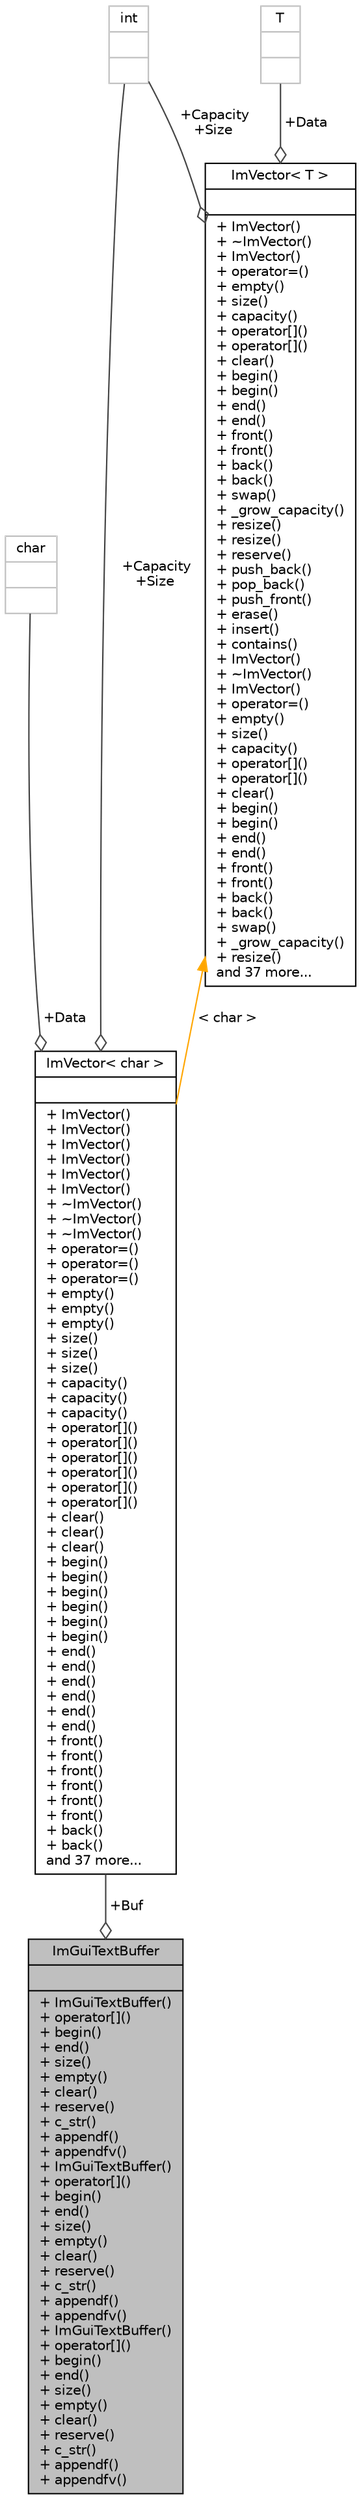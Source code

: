 digraph "ImGuiTextBuffer"
{
 // INTERACTIVE_SVG=YES
  bgcolor="transparent";
  edge [fontname="Helvetica",fontsize="10",labelfontname="Helvetica",labelfontsize="10"];
  node [fontname="Helvetica",fontsize="10",shape=record];
  Node1 [label="{ImGuiTextBuffer\n||+ ImGuiTextBuffer()\l+ operator[]()\l+ begin()\l+ end()\l+ size()\l+ empty()\l+ clear()\l+ reserve()\l+ c_str()\l+ appendf()\l+ appendfv()\l+ ImGuiTextBuffer()\l+ operator[]()\l+ begin()\l+ end()\l+ size()\l+ empty()\l+ clear()\l+ reserve()\l+ c_str()\l+ appendf()\l+ appendfv()\l+ ImGuiTextBuffer()\l+ operator[]()\l+ begin()\l+ end()\l+ size()\l+ empty()\l+ clear()\l+ reserve()\l+ c_str()\l+ appendf()\l+ appendfv()\l}",height=0.2,width=0.4,color="black", fillcolor="grey75", style="filled" fontcolor="black"];
  Node2 -> Node1 [color="grey25",fontsize="10",style="solid",label=" +Buf" ,arrowhead="odiamond",fontname="Helvetica"];
  Node2 [label="{ImVector\< char \>\n||+ ImVector()\l+ ImVector()\l+ ImVector()\l+ ImVector()\l+ ImVector()\l+ ImVector()\l+ ~ImVector()\l+ ~ImVector()\l+ ~ImVector()\l+ operator=()\l+ operator=()\l+ operator=()\l+ empty()\l+ empty()\l+ empty()\l+ size()\l+ size()\l+ size()\l+ capacity()\l+ capacity()\l+ capacity()\l+ operator[]()\l+ operator[]()\l+ operator[]()\l+ operator[]()\l+ operator[]()\l+ operator[]()\l+ clear()\l+ clear()\l+ clear()\l+ begin()\l+ begin()\l+ begin()\l+ begin()\l+ begin()\l+ begin()\l+ end()\l+ end()\l+ end()\l+ end()\l+ end()\l+ end()\l+ front()\l+ front()\l+ front()\l+ front()\l+ front()\l+ front()\l+ back()\l+ back()\land 37 more...\l}",height=0.2,width=0.4,color="black",URL="$d3/d32/classImVector.html"];
  Node3 -> Node2 [color="grey25",fontsize="10",style="solid",label=" +Data" ,arrowhead="odiamond",fontname="Helvetica"];
  Node3 [label="{char\n||}",height=0.2,width=0.4,color="grey75"];
  Node4 -> Node2 [color="grey25",fontsize="10",style="solid",label=" +Capacity\n+Size" ,arrowhead="odiamond",fontname="Helvetica"];
  Node4 [label="{int\n||}",height=0.2,width=0.4,color="grey75"];
  Node5 -> Node2 [dir="back",color="orange",fontsize="10",style="solid",label=" \< char \>" ,fontname="Helvetica"];
  Node5 [label="{ImVector\< T \>\n||+ ImVector()\l+ ~ImVector()\l+ ImVector()\l+ operator=()\l+ empty()\l+ size()\l+ capacity()\l+ operator[]()\l+ operator[]()\l+ clear()\l+ begin()\l+ begin()\l+ end()\l+ end()\l+ front()\l+ front()\l+ back()\l+ back()\l+ swap()\l+ _grow_capacity()\l+ resize()\l+ resize()\l+ reserve()\l+ push_back()\l+ pop_back()\l+ push_front()\l+ erase()\l+ insert()\l+ contains()\l+ ImVector()\l+ ~ImVector()\l+ ImVector()\l+ operator=()\l+ empty()\l+ size()\l+ capacity()\l+ operator[]()\l+ operator[]()\l+ clear()\l+ begin()\l+ begin()\l+ end()\l+ end()\l+ front()\l+ front()\l+ back()\l+ back()\l+ swap()\l+ _grow_capacity()\l+ resize()\land 37 more...\l}",height=0.2,width=0.4,color="black",URL="$d3/d32/classImVector.html"];
  Node4 -> Node5 [color="grey25",fontsize="10",style="solid",label=" +Capacity\n+Size" ,arrowhead="odiamond",fontname="Helvetica"];
  Node6 -> Node5 [color="grey25",fontsize="10",style="solid",label=" +Data" ,arrowhead="odiamond",fontname="Helvetica"];
  Node6 [label="{T\n||}",height=0.2,width=0.4,color="grey75"];
}
